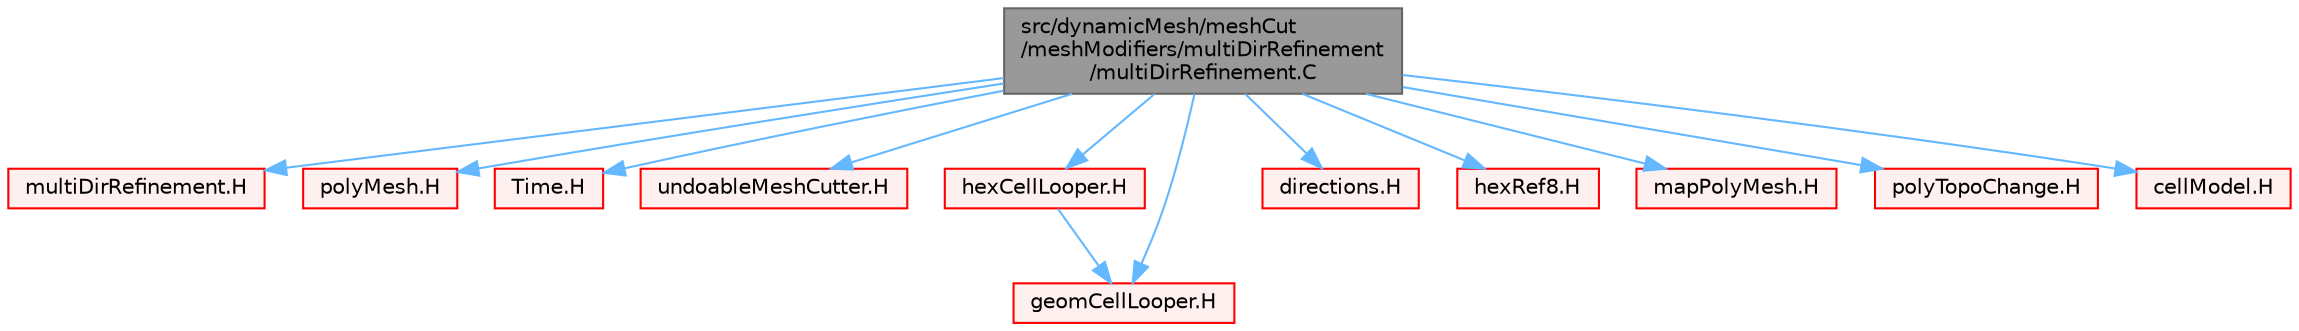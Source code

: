 digraph "src/dynamicMesh/meshCut/meshModifiers/multiDirRefinement/multiDirRefinement.C"
{
 // LATEX_PDF_SIZE
  bgcolor="transparent";
  edge [fontname=Helvetica,fontsize=10,labelfontname=Helvetica,labelfontsize=10];
  node [fontname=Helvetica,fontsize=10,shape=box,height=0.2,width=0.4];
  Node1 [id="Node000001",label="src/dynamicMesh/meshCut\l/meshModifiers/multiDirRefinement\l/multiDirRefinement.C",height=0.2,width=0.4,color="gray40", fillcolor="grey60", style="filled", fontcolor="black",tooltip=" "];
  Node1 -> Node2 [id="edge1_Node000001_Node000002",color="steelblue1",style="solid",tooltip=" "];
  Node2 [id="Node000002",label="multiDirRefinement.H",height=0.2,width=0.4,color="red", fillcolor="#FFF0F0", style="filled",URL="$multiDirRefinement_8H.html",tooltip=" "];
  Node1 -> Node28 [id="edge2_Node000001_Node000028",color="steelblue1",style="solid",tooltip=" "];
  Node28 [id="Node000028",label="polyMesh.H",height=0.2,width=0.4,color="red", fillcolor="#FFF0F0", style="filled",URL="$polyMesh_8H.html",tooltip=" "];
  Node1 -> Node282 [id="edge3_Node000001_Node000282",color="steelblue1",style="solid",tooltip=" "];
  Node282 [id="Node000282",label="Time.H",height=0.2,width=0.4,color="red", fillcolor="#FFF0F0", style="filled",URL="$Time_8H.html",tooltip=" "];
  Node1 -> Node339 [id="edge4_Node000001_Node000339",color="steelblue1",style="solid",tooltip=" "];
  Node339 [id="Node000339",label="undoableMeshCutter.H",height=0.2,width=0.4,color="red", fillcolor="#FFF0F0", style="filled",URL="$undoableMeshCutter_8H.html",tooltip=" "];
  Node1 -> Node347 [id="edge5_Node000001_Node000347",color="steelblue1",style="solid",tooltip=" "];
  Node347 [id="Node000347",label="hexCellLooper.H",height=0.2,width=0.4,color="red", fillcolor="#FFF0F0", style="filled",URL="$hexCellLooper_8H.html",tooltip=" "];
  Node347 -> Node348 [id="edge6_Node000347_Node000348",color="steelblue1",style="solid",tooltip=" "];
  Node348 [id="Node000348",label="geomCellLooper.H",height=0.2,width=0.4,color="red", fillcolor="#FFF0F0", style="filled",URL="$geomCellLooper_8H.html",tooltip=" "];
  Node1 -> Node348 [id="edge7_Node000001_Node000348",color="steelblue1",style="solid",tooltip=" "];
  Node1 -> Node349 [id="edge8_Node000001_Node000349",color="steelblue1",style="solid",tooltip=" "];
  Node349 [id="Node000349",label="directions.H",height=0.2,width=0.4,color="red", fillcolor="#FFF0F0", style="filled",URL="$directions_8H.html",tooltip=" "];
  Node1 -> Node350 [id="edge9_Node000001_Node000350",color="steelblue1",style="solid",tooltip=" "];
  Node350 [id="Node000350",label="hexRef8.H",height=0.2,width=0.4,color="red", fillcolor="#FFF0F0", style="filled",URL="$hexRef8_8H.html",tooltip=" "];
  Node1 -> Node355 [id="edge10_Node000001_Node000355",color="steelblue1",style="solid",tooltip=" "];
  Node355 [id="Node000355",label="mapPolyMesh.H",height=0.2,width=0.4,color="red", fillcolor="#FFF0F0", style="filled",URL="$mapPolyMesh_8H.html",tooltip=" "];
  Node1 -> Node358 [id="edge11_Node000001_Node000358",color="steelblue1",style="solid",tooltip=" "];
  Node358 [id="Node000358",label="polyTopoChange.H",height=0.2,width=0.4,color="red", fillcolor="#FFF0F0", style="filled",URL="$polyTopoChange_8H.html",tooltip=" "];
  Node1 -> Node243 [id="edge12_Node000001_Node000243",color="steelblue1",style="solid",tooltip=" "];
  Node243 [id="Node000243",label="cellModel.H",height=0.2,width=0.4,color="red", fillcolor="#FFF0F0", style="filled",URL="$cellModel_8H.html",tooltip=" "];
}
